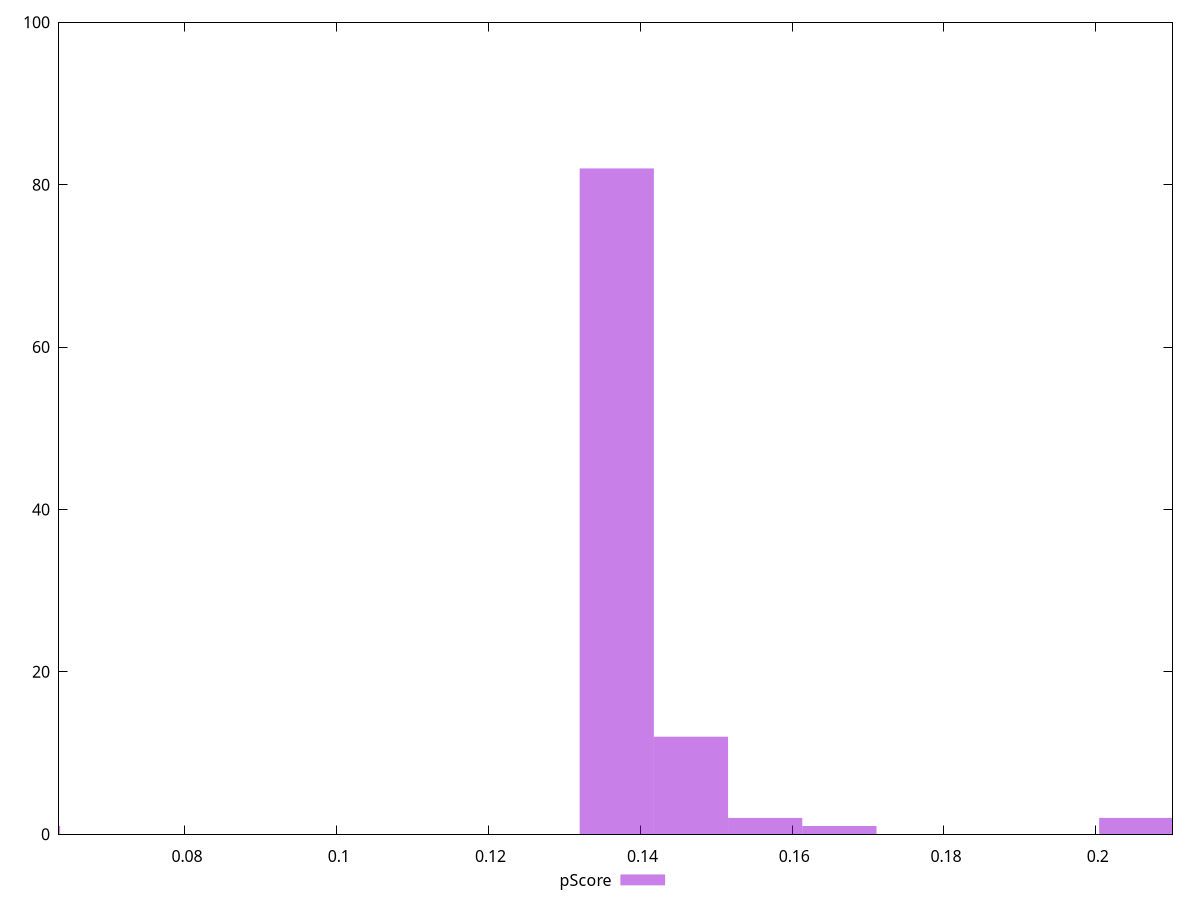 reset

$pScore <<EOF
0.2053298404980726 2
0.14666417178433758 12
0.1368865603320484 82
0.058665668713735034 1
0.15644178323662675 2
0.16621939468891592 1
EOF

set key outside below
set boxwidth 0.009777611452289172
set xrange [0.06340143418122912:0.21010459523145553]
set yrange [0:100]
set trange [0:100]
set style fill transparent solid 0.5 noborder
set terminal svg size 640, 490 enhanced background rgb 'white'
set output "reports/report_00033_2021-03-01T14-23-16.841Z/first-meaningful-paint/samples/astro-cached/pScore/histogram.svg"

plot $pScore title "pScore" with boxes

reset
